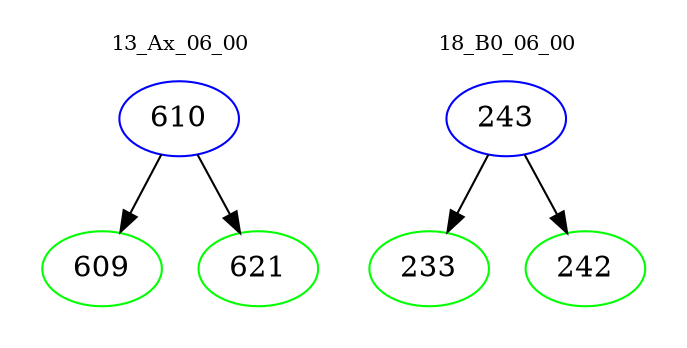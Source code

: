 digraph{
subgraph cluster_0 {
color = white
label = "13_Ax_06_00";
fontsize=10;
T0_610 [label="610", color="blue"]
T0_610 -> T0_609 [color="black"]
T0_609 [label="609", color="green"]
T0_610 -> T0_621 [color="black"]
T0_621 [label="621", color="green"]
}
subgraph cluster_1 {
color = white
label = "18_B0_06_00";
fontsize=10;
T1_243 [label="243", color="blue"]
T1_243 -> T1_233 [color="black"]
T1_233 [label="233", color="green"]
T1_243 -> T1_242 [color="black"]
T1_242 [label="242", color="green"]
}
}
